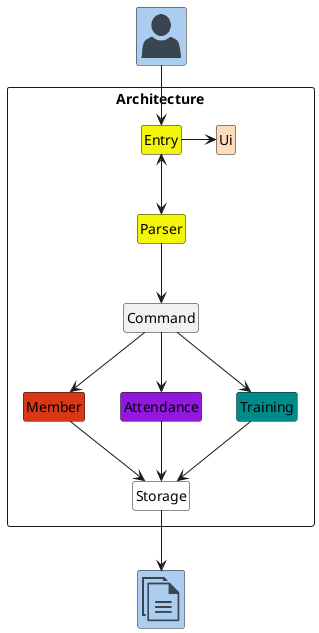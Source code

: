 @startuml
'https://plantuml.com/component-diagram
!include <office/Concepts/documents>
!include <office/Users/user>

Package Architecture <<Rectangle>> {
Class Ui #fedcba
Class Member #d83815
Class Entry #f3f609
Class Parser #f3f609
Class Attendance #9218dd
Class Training #008b8b
Class Command
Class Storage #ffffff
Class Storage #ffffff
}

Class "<$user>" as User #abcdef
Class "<$documents>" as File #abcdef

User -down-> Entry
Entry -right-> Ui
Entry <-down-> Parser
Parser -down-> Command
Command -down-> Member
Command -down-> Training
Command -down-> Attendance
Member-down-> Storage
Attendance -down-> Storage
Training -down-> Storage
Storage -down-> File

hide members
hide circle

@enduml